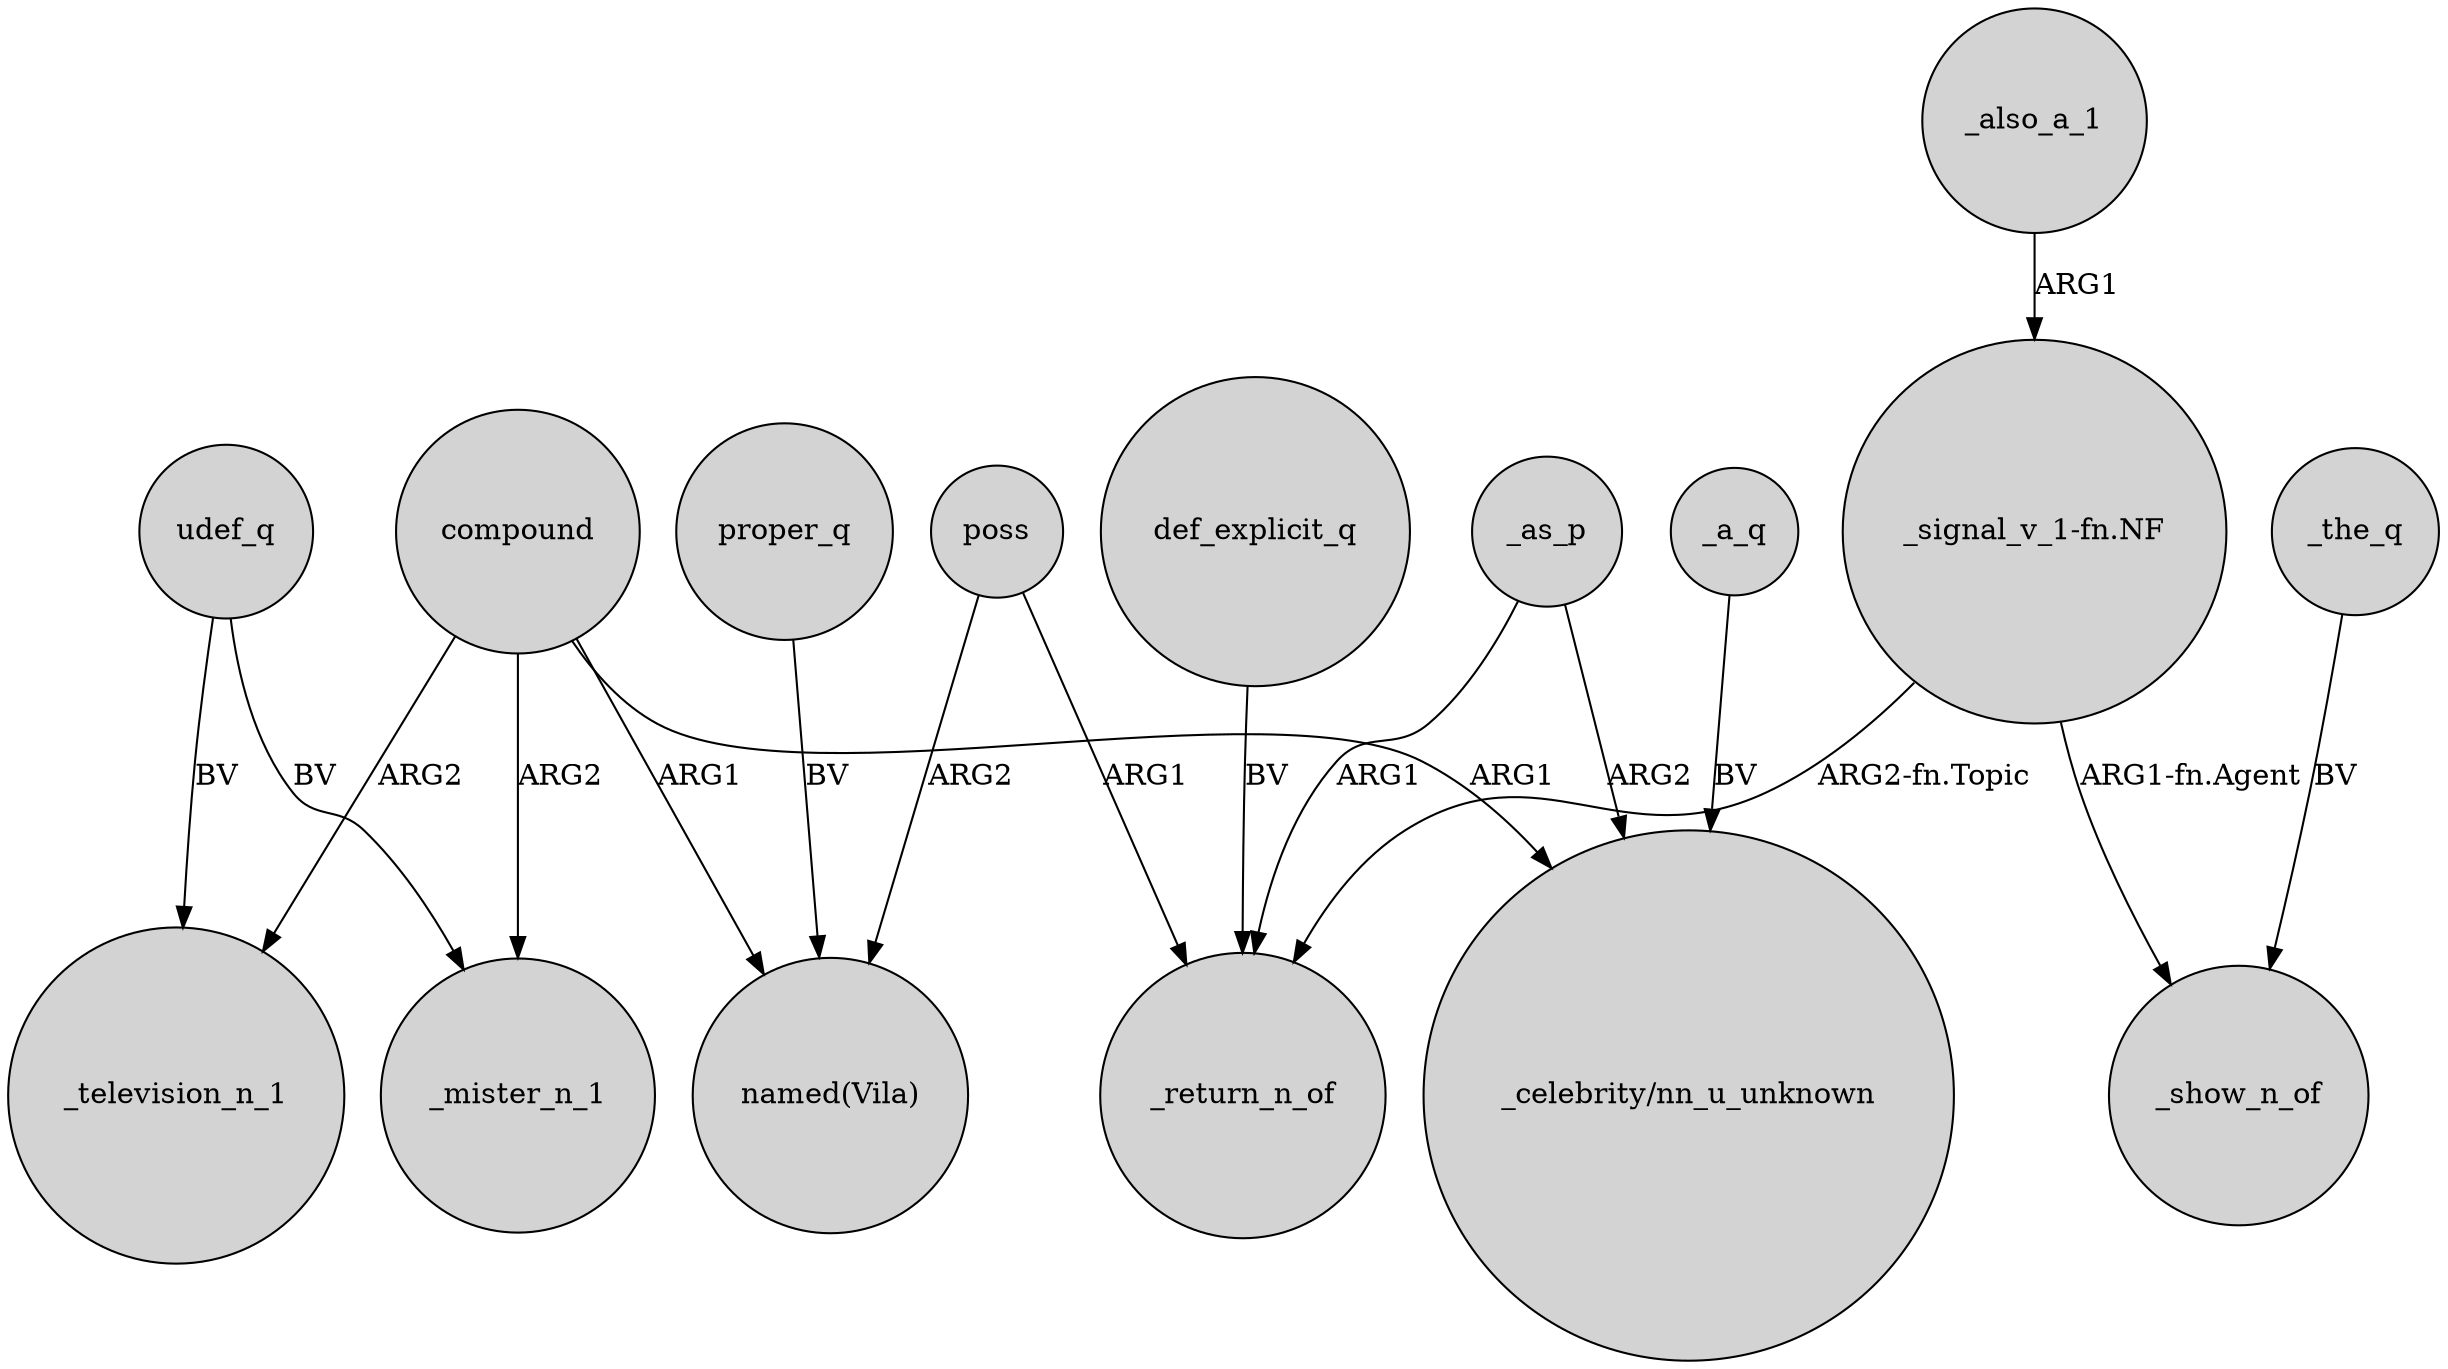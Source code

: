 digraph {
	node [shape=circle style=filled]
	compound -> _television_n_1 [label=ARG2]
	compound -> "named(Vila)" [label=ARG1]
	udef_q -> _mister_n_1 [label=BV]
	poss -> _return_n_of [label=ARG1]
	proper_q -> "named(Vila)" [label=BV]
	_also_a_1 -> "_signal_v_1-fn.NF" [label=ARG1]
	compound -> "_celebrity/nn_u_unknown" [label=ARG1]
	udef_q -> _television_n_1 [label=BV]
	"_signal_v_1-fn.NF" -> _show_n_of [label="ARG1-fn.Agent"]
	_as_p -> "_celebrity/nn_u_unknown" [label=ARG2]
	_a_q -> "_celebrity/nn_u_unknown" [label=BV]
	def_explicit_q -> _return_n_of [label=BV]
	_as_p -> _return_n_of [label=ARG1]
	compound -> _mister_n_1 [label=ARG2]
	"_signal_v_1-fn.NF" -> _return_n_of [label="ARG2-fn.Topic"]
	_the_q -> _show_n_of [label=BV]
	poss -> "named(Vila)" [label=ARG2]
}
